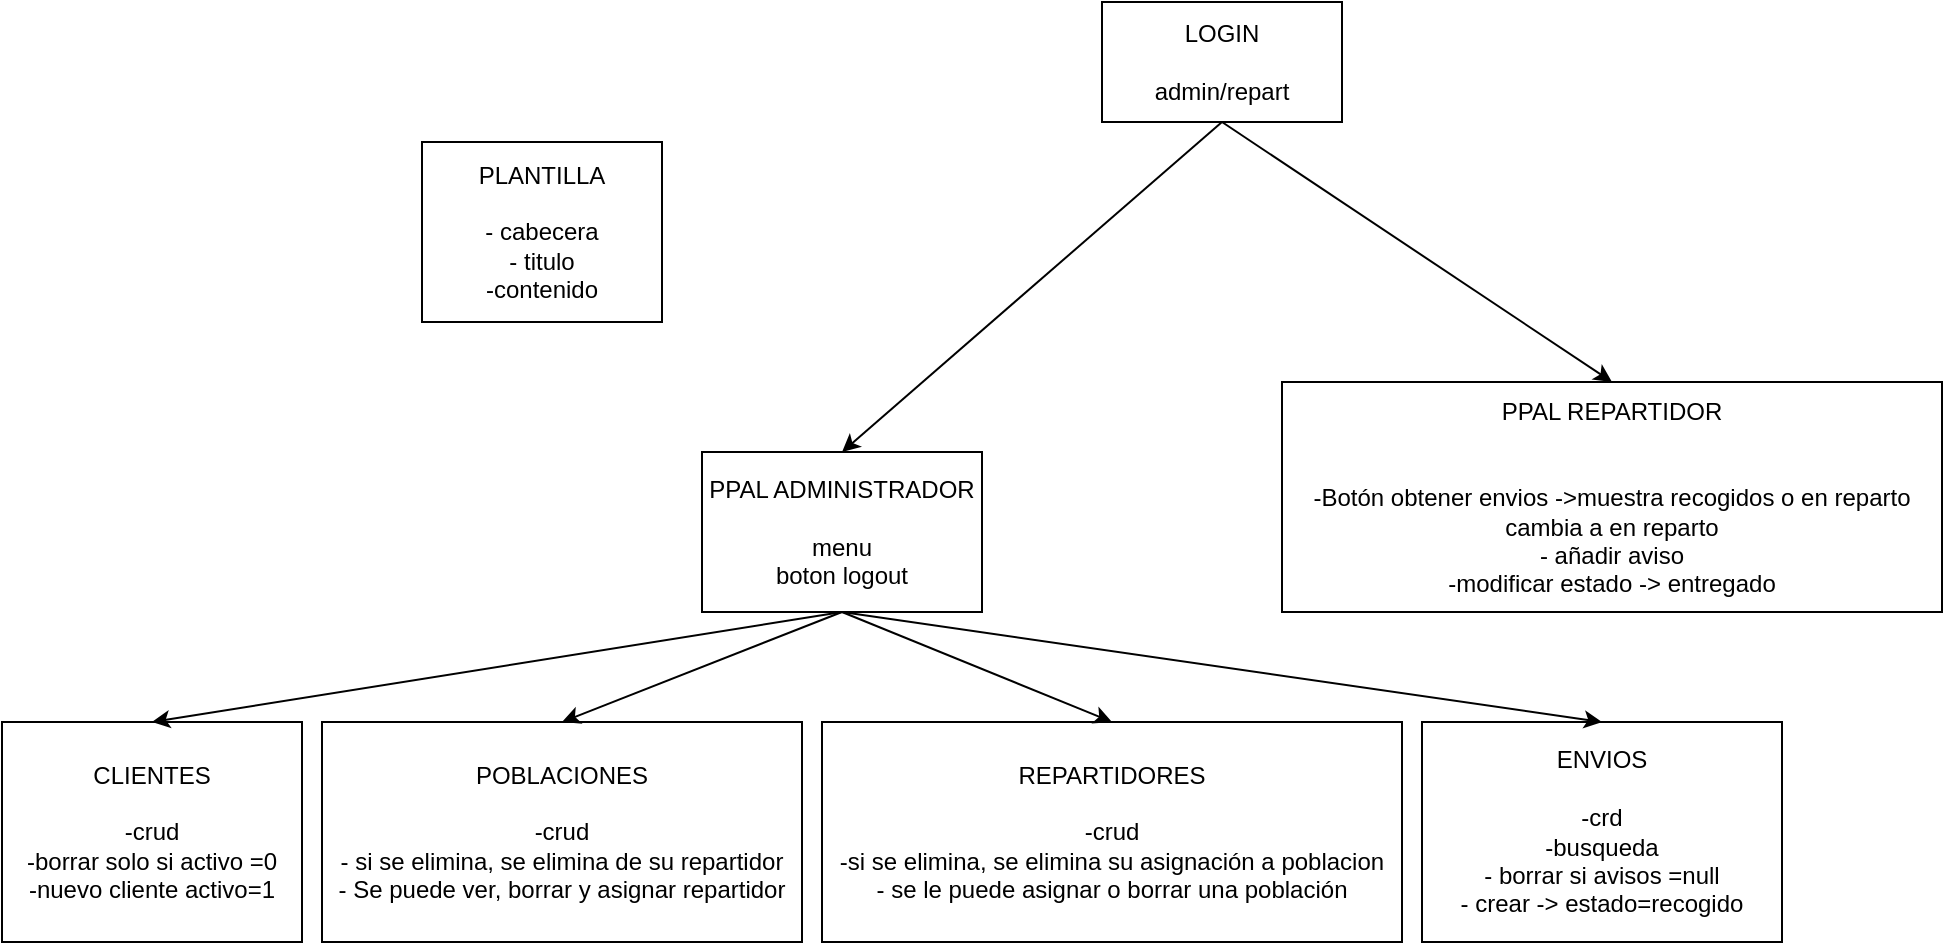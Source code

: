 <mxfile>
    <diagram id="dkzZ7dNs5Glgp0zjGsfZ" name="Página-1">
        <mxGraphModel dx="1455" dy="1089" grid="1" gridSize="10" guides="1" tooltips="1" connect="1" arrows="1" fold="1" page="0" pageScale="1" pageWidth="827" pageHeight="1169" math="0" shadow="0">
            <root>
                <mxCell id="0"/>
                <mxCell id="1" parent="0"/>
                <mxCell id="1joXoVN6xGaV_hzmeyIh-1" value="&lt;div&gt;LOGIN&lt;/div&gt;&lt;div&gt;&lt;br&gt;&lt;/div&gt;&lt;div&gt;admin/repart&lt;br&gt;&lt;/div&gt;" style="rounded=0;whiteSpace=wrap;html=1;" parent="1" vertex="1">
                    <mxGeometry x="530" y="-110" width="120" height="60" as="geometry"/>
                </mxCell>
                <mxCell id="1joXoVN6xGaV_hzmeyIh-2" value="&lt;div&gt;PPAL ADMINISTRADOR&lt;/div&gt;&lt;div&gt;&lt;br&gt;&lt;/div&gt;&lt;div&gt;menu&lt;/div&gt;&lt;div&gt;boton logout&lt;br&gt;&lt;/div&gt;" style="rounded=0;whiteSpace=wrap;html=1;" parent="1" vertex="1">
                    <mxGeometry x="330" y="115" width="140" height="80" as="geometry"/>
                </mxCell>
                <mxCell id="1joXoVN6xGaV_hzmeyIh-3" value="&lt;div&gt;CLIENTES&lt;/div&gt;&lt;div&gt;&lt;br&gt;&lt;/div&gt;&lt;div&gt;-crud&lt;/div&gt;&lt;div&gt;-borrar solo si activo =0&lt;/div&gt;&lt;div&gt;-nuevo cliente activo=1&lt;br&gt;&lt;/div&gt;" style="rounded=0;whiteSpace=wrap;html=1;" parent="1" vertex="1">
                    <mxGeometry x="-20" y="250" width="150" height="110" as="geometry"/>
                </mxCell>
                <mxCell id="1joXoVN6xGaV_hzmeyIh-4" value="&lt;div&gt;POBLACIONES&lt;/div&gt;&lt;div&gt;&lt;br&gt;&lt;/div&gt;&lt;div&gt;-crud&lt;/div&gt;&lt;div&gt;- si se elimina, se elimina de su repartidor&lt;/div&gt;&lt;div&gt;- Se puede ver, borrar y asignar repartidor&lt;br&gt;&lt;/div&gt;" style="rounded=0;whiteSpace=wrap;html=1;" parent="1" vertex="1">
                    <mxGeometry x="140" y="250" width="240" height="110" as="geometry"/>
                </mxCell>
                <mxCell id="1joXoVN6xGaV_hzmeyIh-5" value="&lt;div&gt;REPARTIDORES&lt;/div&gt;&lt;div&gt;&lt;br&gt;&lt;/div&gt;&lt;div&gt;-crud&lt;/div&gt;&lt;div&gt;-si se elimina, se elimina su asignación a poblacion&lt;/div&gt;&lt;div&gt;- se le puede asignar o borrar una población&lt;br&gt;&lt;/div&gt;" style="rounded=0;whiteSpace=wrap;html=1;" parent="1" vertex="1">
                    <mxGeometry x="390" y="250" width="290" height="110" as="geometry"/>
                </mxCell>
                <mxCell id="1joXoVN6xGaV_hzmeyIh-6" value="&lt;div&gt;ENVIOS&lt;/div&gt;&lt;div&gt;&lt;br&gt;&lt;/div&gt;&lt;div&gt;-crd&lt;/div&gt;&lt;div&gt;-busqueda&lt;/div&gt;&lt;div&gt;- borrar si avisos =null&lt;br&gt;&lt;/div&gt;&lt;div&gt;- crear -&amp;gt; estado=recogido&lt;br&gt;&lt;/div&gt;" style="rounded=0;whiteSpace=wrap;html=1;" parent="1" vertex="1">
                    <mxGeometry x="690" y="250" width="180" height="110" as="geometry"/>
                </mxCell>
                <mxCell id="1joXoVN6xGaV_hzmeyIh-7" value="&lt;div&gt;PPAL REPARTIDOR&lt;br&gt;&lt;/div&gt;&lt;div&gt;&lt;br&gt;&lt;/div&gt;&lt;div&gt;&lt;br&gt;&lt;/div&gt;&lt;div&gt;-Botón obtener envios -&amp;gt;muestra recogidos o en reparto&lt;/div&gt;&lt;div&gt;cambia a en reparto&lt;/div&gt;&lt;div&gt;- añadir aviso&lt;/div&gt;&lt;div&gt;-modificar estado -&amp;gt; entregado&lt;br&gt;&lt;/div&gt;" style="rounded=0;whiteSpace=wrap;html=1;" parent="1" vertex="1">
                    <mxGeometry x="620" y="80" width="330" height="115" as="geometry"/>
                </mxCell>
                <mxCell id="1joXoVN6xGaV_hzmeyIh-8" value="" style="endArrow=classic;html=1;rounded=0;exitX=0.5;exitY=1;exitDx=0;exitDy=0;entryX=0.5;entryY=0;entryDx=0;entryDy=0;" parent="1" source="1joXoVN6xGaV_hzmeyIh-2" target="1joXoVN6xGaV_hzmeyIh-3" edge="1">
                    <mxGeometry width="50" height="50" relative="1" as="geometry">
                        <mxPoint x="390" y="260" as="sourcePoint"/>
                        <mxPoint x="440" y="210" as="targetPoint"/>
                    </mxGeometry>
                </mxCell>
                <mxCell id="1joXoVN6xGaV_hzmeyIh-9" value="" style="endArrow=classic;html=1;rounded=0;entryX=0.5;entryY=0;entryDx=0;entryDy=0;exitX=0.5;exitY=1;exitDx=0;exitDy=0;" parent="1" source="1joXoVN6xGaV_hzmeyIh-2" target="1joXoVN6xGaV_hzmeyIh-4" edge="1">
                    <mxGeometry width="50" height="50" relative="1" as="geometry">
                        <mxPoint x="270" y="210" as="sourcePoint"/>
                        <mxPoint x="80" y="260" as="targetPoint"/>
                    </mxGeometry>
                </mxCell>
                <mxCell id="1joXoVN6xGaV_hzmeyIh-10" value="" style="endArrow=classic;html=1;rounded=0;entryX=0.5;entryY=0;entryDx=0;entryDy=0;exitX=0.5;exitY=1;exitDx=0;exitDy=0;" parent="1" source="1joXoVN6xGaV_hzmeyIh-2" target="1joXoVN6xGaV_hzmeyIh-5" edge="1">
                    <mxGeometry width="50" height="50" relative="1" as="geometry">
                        <mxPoint x="270" y="210" as="sourcePoint"/>
                        <mxPoint x="90" y="270" as="targetPoint"/>
                    </mxGeometry>
                </mxCell>
                <mxCell id="1joXoVN6xGaV_hzmeyIh-11" value="" style="endArrow=classic;html=1;rounded=0;entryX=0.5;entryY=0;entryDx=0;entryDy=0;exitX=0.5;exitY=1;exitDx=0;exitDy=0;" parent="1" source="1joXoVN6xGaV_hzmeyIh-2" target="1joXoVN6xGaV_hzmeyIh-6" edge="1">
                    <mxGeometry width="50" height="50" relative="1" as="geometry">
                        <mxPoint x="280" y="210" as="sourcePoint"/>
                        <mxPoint x="100" y="280" as="targetPoint"/>
                    </mxGeometry>
                </mxCell>
                <mxCell id="1joXoVN6xGaV_hzmeyIh-12" value="" style="endArrow=classic;html=1;rounded=0;exitX=0.5;exitY=1;exitDx=0;exitDy=0;entryX=0.5;entryY=0;entryDx=0;entryDy=0;" parent="1" source="1joXoVN6xGaV_hzmeyIh-1" target="1joXoVN6xGaV_hzmeyIh-2" edge="1">
                    <mxGeometry width="50" height="50" relative="1" as="geometry">
                        <mxPoint x="310" y="250" as="sourcePoint"/>
                        <mxPoint x="110" y="290" as="targetPoint"/>
                    </mxGeometry>
                </mxCell>
                <mxCell id="1joXoVN6xGaV_hzmeyIh-13" value="" style="endArrow=classic;html=1;rounded=0;exitX=0.5;exitY=1;exitDx=0;exitDy=0;entryX=0.5;entryY=0;entryDx=0;entryDy=0;" parent="1" source="1joXoVN6xGaV_hzmeyIh-1" target="1joXoVN6xGaV_hzmeyIh-7" edge="1">
                    <mxGeometry width="50" height="50" relative="1" as="geometry">
                        <mxPoint x="320" y="260" as="sourcePoint"/>
                        <mxPoint x="120" y="300" as="targetPoint"/>
                    </mxGeometry>
                </mxCell>
                <mxCell id="1joXoVN6xGaV_hzmeyIh-14" value="&lt;div&gt;PLANTILLA&lt;/div&gt;&lt;div&gt;&lt;br&gt;&lt;/div&gt;&lt;div&gt;- cabecera&lt;/div&gt;&lt;div&gt;- titulo&lt;/div&gt;&lt;div&gt;-contenido&lt;br&gt;&lt;/div&gt;" style="rounded=0;whiteSpace=wrap;html=1;" parent="1" vertex="1">
                    <mxGeometry x="190" y="-40" width="120" height="90" as="geometry"/>
                </mxCell>
            </root>
        </mxGraphModel>
    </diagram>
</mxfile>